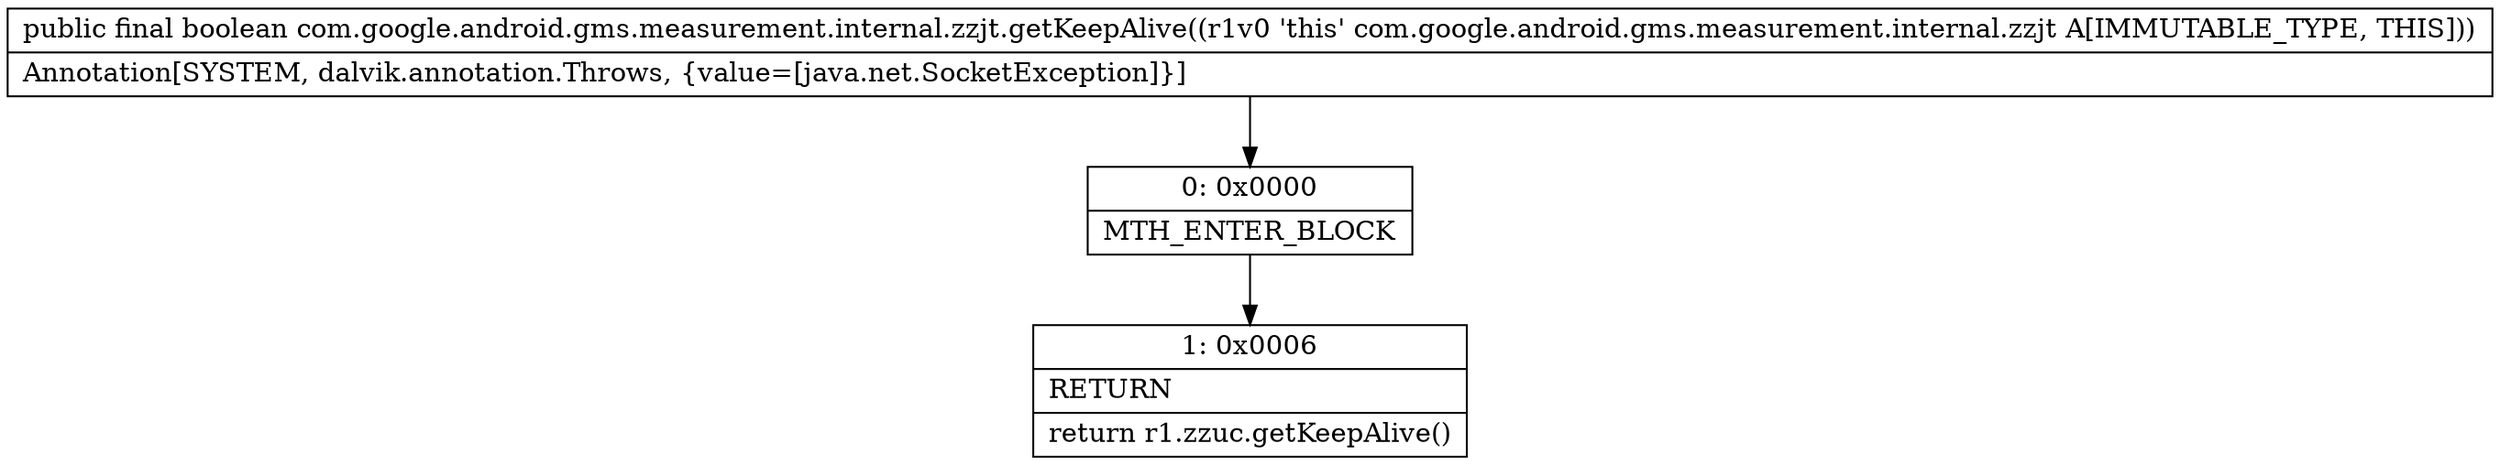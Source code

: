 digraph "CFG forcom.google.android.gms.measurement.internal.zzjt.getKeepAlive()Z" {
Node_0 [shape=record,label="{0\:\ 0x0000|MTH_ENTER_BLOCK\l}"];
Node_1 [shape=record,label="{1\:\ 0x0006|RETURN\l|return r1.zzuc.getKeepAlive()\l}"];
MethodNode[shape=record,label="{public final boolean com.google.android.gms.measurement.internal.zzjt.getKeepAlive((r1v0 'this' com.google.android.gms.measurement.internal.zzjt A[IMMUTABLE_TYPE, THIS]))  | Annotation[SYSTEM, dalvik.annotation.Throws, \{value=[java.net.SocketException]\}]\l}"];
MethodNode -> Node_0;
Node_0 -> Node_1;
}

